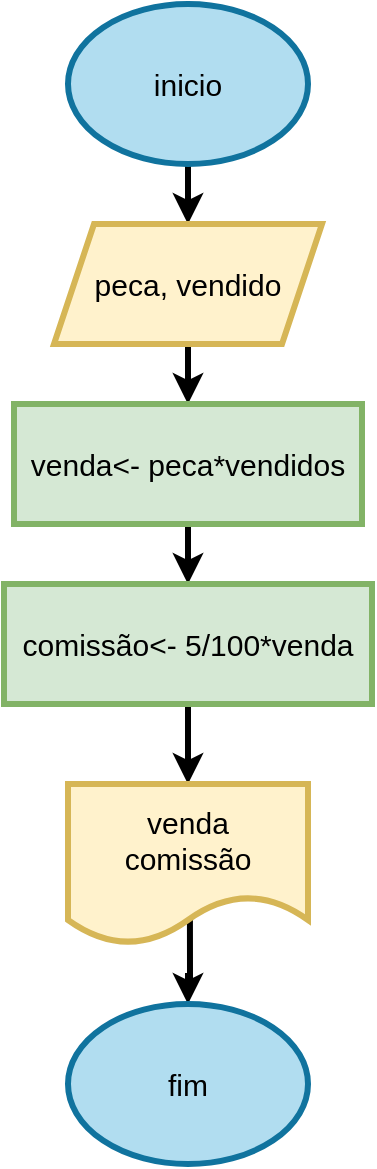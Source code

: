 <mxfile version="21.1.4" type="google">
  <diagram name="Página-1" id="o-HdIASkXgraPVku5tFD">
    <mxGraphModel grid="1" page="1" gridSize="10" guides="1" tooltips="1" connect="1" arrows="1" fold="1" pageScale="1" pageWidth="827" pageHeight="1169" math="0" shadow="0">
      <root>
        <mxCell id="0" />
        <mxCell id="1" parent="0" />
        <mxCell id="sP0IctEdgZxwzbkYcm2B-3" value="" style="edgeStyle=orthogonalEdgeStyle;rounded=0;orthogonalLoop=1;jettySize=auto;html=1;strokeWidth=3;fontSize=15;" edge="1" parent="1" source="sP0IctEdgZxwzbkYcm2B-1" target="sP0IctEdgZxwzbkYcm2B-2">
          <mxGeometry relative="1" as="geometry" />
        </mxCell>
        <mxCell id="sP0IctEdgZxwzbkYcm2B-1" value="inicio" style="ellipse;whiteSpace=wrap;html=1;strokeWidth=3;fontSize=15;fillColor=#b1ddf0;strokeColor=#10739e;" vertex="1" parent="1">
          <mxGeometry x="354" y="10" width="120" height="80" as="geometry" />
        </mxCell>
        <mxCell id="sP0IctEdgZxwzbkYcm2B-5" value="" style="edgeStyle=orthogonalEdgeStyle;rounded=0;orthogonalLoop=1;jettySize=auto;html=1;strokeWidth=3;fontSize=15;" edge="1" parent="1" source="sP0IctEdgZxwzbkYcm2B-2" target="sP0IctEdgZxwzbkYcm2B-4">
          <mxGeometry relative="1" as="geometry" />
        </mxCell>
        <mxCell id="sP0IctEdgZxwzbkYcm2B-2" value="peca, vendido" style="shape=parallelogram;perimeter=parallelogramPerimeter;whiteSpace=wrap;html=1;fixedSize=1;strokeWidth=3;fontSize=15;fillColor=#fff2cc;strokeColor=#d6b656;" vertex="1" parent="1">
          <mxGeometry x="347" y="120" width="134" height="60" as="geometry" />
        </mxCell>
        <mxCell id="sP0IctEdgZxwzbkYcm2B-7" value="" style="edgeStyle=orthogonalEdgeStyle;rounded=0;orthogonalLoop=1;jettySize=auto;html=1;strokeWidth=3;fontSize=15;" edge="1" parent="1" source="sP0IctEdgZxwzbkYcm2B-4" target="sP0IctEdgZxwzbkYcm2B-6">
          <mxGeometry relative="1" as="geometry" />
        </mxCell>
        <mxCell id="sP0IctEdgZxwzbkYcm2B-4" value="venda&amp;lt;- peca*vendidos" style="whiteSpace=wrap;html=1;strokeWidth=3;fontSize=15;fillColor=#d5e8d4;strokeColor=#82b366;" vertex="1" parent="1">
          <mxGeometry x="327" y="210" width="174" height="60" as="geometry" />
        </mxCell>
        <mxCell id="sP0IctEdgZxwzbkYcm2B-9" value="" style="edgeStyle=orthogonalEdgeStyle;rounded=0;orthogonalLoop=1;jettySize=auto;html=1;strokeWidth=3;fontSize=15;" edge="1" parent="1" source="sP0IctEdgZxwzbkYcm2B-6" target="sP0IctEdgZxwzbkYcm2B-8">
          <mxGeometry relative="1" as="geometry" />
        </mxCell>
        <mxCell id="sP0IctEdgZxwzbkYcm2B-6" value="comissão&amp;lt;- 5/100*venda" style="whiteSpace=wrap;html=1;strokeWidth=3;fontSize=15;fillColor=#d5e8d4;strokeColor=#82b366;" vertex="1" parent="1">
          <mxGeometry x="322" y="300" width="184" height="60" as="geometry" />
        </mxCell>
        <mxCell id="sP0IctEdgZxwzbkYcm2B-12" value="" style="edgeStyle=orthogonalEdgeStyle;rounded=0;orthogonalLoop=1;jettySize=auto;html=1;exitX=0.508;exitY=0.825;exitDx=0;exitDy=0;exitPerimeter=0;strokeWidth=3;fontSize=15;" edge="1" parent="1" source="sP0IctEdgZxwzbkYcm2B-8" target="sP0IctEdgZxwzbkYcm2B-11">
          <mxGeometry relative="1" as="geometry">
            <Array as="points">
              <mxPoint x="414" y="496" />
            </Array>
          </mxGeometry>
        </mxCell>
        <mxCell id="sP0IctEdgZxwzbkYcm2B-8" value="venda&lt;br&gt;comissão" style="shape=document;whiteSpace=wrap;html=1;boundedLbl=1;strokeWidth=3;fontSize=15;fillColor=#fff2cc;strokeColor=#d6b656;" vertex="1" parent="1">
          <mxGeometry x="354" y="400" width="120" height="80" as="geometry" />
        </mxCell>
        <mxCell id="sP0IctEdgZxwzbkYcm2B-11" value="fim" style="ellipse;whiteSpace=wrap;html=1;strokeWidth=3;fontSize=15;fillColor=#b1ddf0;strokeColor=#10739e;" vertex="1" parent="1">
          <mxGeometry x="354" y="510" width="120" height="80" as="geometry" />
        </mxCell>
      </root>
    </mxGraphModel>
  </diagram>
</mxfile>
